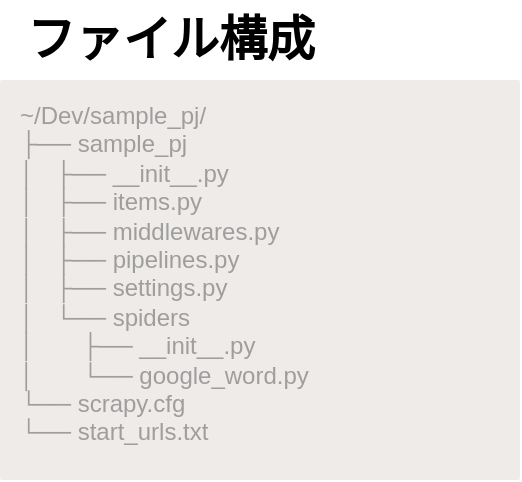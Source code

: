 <mxfile version="17.1.5" type="github" pages="2">
  <diagram id="KO6qZuCQyyyOinKKkYhL" name="全体構成">
    <mxGraphModel dx="1471" dy="1014" grid="1" gridSize="10" guides="1" tooltips="1" connect="1" arrows="1" fold="1" page="1" pageScale="1" pageWidth="1169" pageHeight="827" math="0" shadow="0">
      <root>
        <mxCell id="GIOBZwNzjuU8xG_jzN05-0" />
        <mxCell id="GIOBZwNzjuU8xG_jzN05-1" parent="GIOBZwNzjuU8xG_jzN05-0" />
        <mxCell id="dkGWWFjUjsBs_kypXryi-0" value="&lt;div&gt;~/Dev/sample_pj/&lt;br&gt;&lt;/div&gt;&lt;div&gt;├── sample_pj&lt;/div&gt;&lt;div&gt;│&amp;nbsp; &amp;nbsp;├── __init__.py&lt;/div&gt;&lt;div&gt;│&amp;nbsp; &amp;nbsp;├── items.py&lt;/div&gt;&lt;div&gt;│&amp;nbsp; &amp;nbsp;├── middlewares.py&lt;/div&gt;&lt;div&gt;│&amp;nbsp; &amp;nbsp;├── pipelines.py&lt;/div&gt;&lt;div&gt;│&amp;nbsp; &amp;nbsp;├── settings.py&lt;/div&gt;&lt;div&gt;│&amp;nbsp; &amp;nbsp;└── spiders&lt;/div&gt;&lt;div&gt;│&amp;nbsp; &amp;nbsp; &amp;nbsp; &amp;nbsp;├── __init__.py&lt;/div&gt;&lt;div&gt;│&amp;nbsp; &amp;nbsp; &amp;nbsp; &amp;nbsp;└── google_word.py&lt;/div&gt;&lt;div&gt;└── scrapy.cfg&lt;/div&gt;&lt;div&gt;└── start_urls.txt&lt;/div&gt;" style="sketch=0;points=[[0,0,0],[0.25,0,0],[0.5,0,0],[0.75,0,0],[1,0,0],[1,0.25,0],[1,0.5,0],[1,0.75,0],[1,1,0],[0.75,1,0],[0.5,1,0],[0.25,1,0],[0,1,0],[0,0.75,0],[0,0.5,0],[0,0.25,0]];rounded=1;absoluteArcSize=1;arcSize=2;html=1;strokeColor=none;gradientColor=none;shadow=0;dashed=0;fontSize=12;fontColor=#9E9E9E;align=left;verticalAlign=top;spacing=10;spacingTop=-4;fillColor=#EFEBE9;" vertex="1" parent="GIOBZwNzjuU8xG_jzN05-1">
          <mxGeometry x="80" y="80" width="260" height="200" as="geometry" />
        </mxCell>
        <mxCell id="dkGWWFjUjsBs_kypXryi-1" value="ファイル構成" style="text;strokeColor=none;fillColor=none;html=1;fontSize=24;fontStyle=1;verticalAlign=middle;align=center;" vertex="1" parent="GIOBZwNzjuU8xG_jzN05-1">
          <mxGeometry x="80" y="40" width="170" height="40" as="geometry" />
        </mxCell>
      </root>
    </mxGraphModel>
  </diagram>
  <diagram id="b0gJ3AU0Z-31uCYqc-lS" name="クラス図">
    <mxGraphModel dx="1332" dy="987" grid="1" gridSize="10" guides="1" tooltips="1" connect="1" arrows="1" fold="1" page="1" pageScale="1" pageWidth="1169" pageHeight="827" math="0" shadow="0">
      <root>
        <mxCell id="0" />
        <mxCell id="1" parent="0" />
        <mxCell id="XrwBq5b9lYBYacj84w_D-2" value="GoogleWordItem" style="swimlane;fontStyle=1;align=center;verticalAlign=top;childLayout=stackLayout;horizontal=1;startSize=26;horizontalStack=0;resizeParent=1;resizeParentMax=0;resizeLast=0;collapsible=1;marginBottom=0;" vertex="1" parent="1">
          <mxGeometry x="180" y="180" width="160" height="98" as="geometry" />
        </mxCell>
        <mxCell id="XrwBq5b9lYBYacj84w_D-3" value="+ title: string&#xa;+ job: string&#xa;+ date: string&#xa;+ text: string" style="text;strokeColor=none;fillColor=none;align=left;verticalAlign=top;spacingLeft=4;spacingRight=4;overflow=hidden;rotatable=0;points=[[0,0.5],[1,0.5]];portConstraint=eastwest;" vertex="1" parent="XrwBq5b9lYBYacj84w_D-2">
          <mxGeometry y="26" width="160" height="64" as="geometry" />
        </mxCell>
        <mxCell id="XrwBq5b9lYBYacj84w_D-4" value="" style="line;strokeWidth=1;fillColor=none;align=left;verticalAlign=middle;spacingTop=-1;spacingLeft=3;spacingRight=3;rotatable=0;labelPosition=right;points=[];portConstraint=eastwest;" vertex="1" parent="XrwBq5b9lYBYacj84w_D-2">
          <mxGeometry y="90" width="160" height="8" as="geometry" />
        </mxCell>
        <mxCell id="XrwBq5b9lYBYacj84w_D-7" value="GoogleWordPipeline" style="swimlane;fontStyle=1;align=center;verticalAlign=top;childLayout=stackLayout;horizontal=1;startSize=26;horizontalStack=0;resizeParent=1;resizeParentMax=0;resizeLast=0;collapsible=1;marginBottom=0;" vertex="1" parent="1">
          <mxGeometry x="650" y="369" width="220" height="90" as="geometry" />
        </mxCell>
        <mxCell id="XrwBq5b9lYBYacj84w_D-9" value="" style="line;strokeWidth=1;fillColor=none;align=left;verticalAlign=middle;spacingTop=-1;spacingLeft=3;spacingRight=3;rotatable=0;labelPosition=right;points=[];portConstraint=eastwest;" vertex="1" parent="XrwBq5b9lYBYacj84w_D-7">
          <mxGeometry y="26" width="220" height="8" as="geometry" />
        </mxCell>
        <mxCell id="XrwBq5b9lYBYacj84w_D-10" value="+ open_spider(self, spider): &#xa;+ process_item(self, item, spider): &#xa;+ close_spider(self, spider):" style="text;strokeColor=none;fillColor=none;align=left;verticalAlign=top;spacingLeft=4;spacingRight=4;overflow=hidden;rotatable=0;points=[[0,0.5],[1,0.5]];portConstraint=eastwest;" vertex="1" parent="XrwBq5b9lYBYacj84w_D-7">
          <mxGeometry y="34" width="220" height="56" as="geometry" />
        </mxCell>
        <mxCell id="XrwBq5b9lYBYacj84w_D-11" value="GoogleWordSpider" style="swimlane;fontStyle=1;align=center;verticalAlign=top;childLayout=stackLayout;horizontal=1;startSize=26;horizontalStack=0;resizeParent=1;resizeParentMax=0;resizeLast=0;collapsible=1;marginBottom=0;" vertex="1" parent="1">
          <mxGeometry x="440" y="270" width="160" height="100" as="geometry" />
        </mxCell>
        <mxCell id="XrwBq5b9lYBYacj84w_D-13" value="" style="line;strokeWidth=1;fillColor=none;align=left;verticalAlign=middle;spacingTop=-1;spacingLeft=3;spacingRight=3;rotatable=0;labelPosition=right;points=[];portConstraint=eastwest;" vertex="1" parent="XrwBq5b9lYBYacj84w_D-11">
          <mxGeometry y="26" width="160" height="8" as="geometry" />
        </mxCell>
        <mxCell id="XrwBq5b9lYBYacj84w_D-14" value="+ start_requests(self): &#xa;+ parse(self, response): " style="text;strokeColor=none;fillColor=none;align=left;verticalAlign=top;spacingLeft=4;spacingRight=4;overflow=hidden;rotatable=0;points=[[0,0.5],[1,0.5]];portConstraint=eastwest;" vertex="1" parent="XrwBq5b9lYBYacj84w_D-11">
          <mxGeometry y="34" width="160" height="66" as="geometry" />
        </mxCell>
        <mxCell id="ILA_pE-Qx6XzO7hr7uem-2" value="" style="endArrow=open;endSize=12;dashed=1;html=1;rounded=0;exitX=-0.012;exitY=0.258;exitDx=0;exitDy=0;exitPerimeter=0;entryX=1;entryY=0.75;entryDx=0;entryDy=0;" edge="1" parent="1" source="XrwBq5b9lYBYacj84w_D-14" target="XrwBq5b9lYBYacj84w_D-2">
          <mxGeometry width="160" relative="1" as="geometry">
            <mxPoint x="400" y="342.5" as="sourcePoint" />
            <mxPoint x="340" y="320" as="targetPoint" />
          </mxGeometry>
        </mxCell>
        <mxCell id="-bYiNlt_JymM6vMkcu9f-3" value="Spiders" style="swimlane;fontStyle=1;align=center;verticalAlign=top;childLayout=stackLayout;horizontal=1;startSize=26;horizontalStack=0;resizeParent=1;resizeParentMax=0;resizeLast=0;collapsible=1;marginBottom=0;" vertex="1" parent="1">
          <mxGeometry x="440" y="180" width="160" height="34" as="geometry" />
        </mxCell>
        <mxCell id="-bYiNlt_JymM6vMkcu9f-4" value="" style="line;strokeWidth=1;fillColor=none;align=left;verticalAlign=middle;spacingTop=-1;spacingLeft=3;spacingRight=3;rotatable=0;labelPosition=right;points=[];portConstraint=eastwest;" vertex="1" parent="-bYiNlt_JymM6vMkcu9f-3">
          <mxGeometry y="26" width="160" height="8" as="geometry" />
        </mxCell>
        <mxCell id="-bYiNlt_JymM6vMkcu9f-10" value="" style="endArrow=block;endSize=16;endFill=0;html=1;rounded=0;entryX=0.5;entryY=1;entryDx=0;entryDy=0;" edge="1" parent="1" target="-bYiNlt_JymM6vMkcu9f-3">
          <mxGeometry width="160" relative="1" as="geometry">
            <mxPoint x="520" y="270" as="sourcePoint" />
            <mxPoint x="660" y="430" as="targetPoint" />
          </mxGeometry>
        </mxCell>
        <mxCell id="-bYiNlt_JymM6vMkcu9f-11" value="Scrapy" style="swimlane;fontStyle=1;align=center;verticalAlign=top;childLayout=stackLayout;horizontal=1;startSize=26;horizontalStack=0;resizeParent=1;resizeParentMax=0;resizeLast=0;collapsible=1;marginBottom=0;" vertex="1" parent="1">
          <mxGeometry x="440" y="60" width="160" height="34" as="geometry" />
        </mxCell>
        <mxCell id="-bYiNlt_JymM6vMkcu9f-12" value="" style="line;strokeWidth=1;fillColor=none;align=left;verticalAlign=middle;spacingTop=-1;spacingLeft=3;spacingRight=3;rotatable=0;labelPosition=right;points=[];portConstraint=eastwest;" vertex="1" parent="-bYiNlt_JymM6vMkcu9f-11">
          <mxGeometry y="26" width="160" height="8" as="geometry" />
        </mxCell>
        <mxCell id="-bYiNlt_JymM6vMkcu9f-13" value="" style="endArrow=block;endSize=16;endFill=0;html=1;rounded=0;entryX=0.5;entryY=1;entryDx=0;entryDy=0;" edge="1" parent="1" target="-bYiNlt_JymM6vMkcu9f-11">
          <mxGeometry width="160" relative="1" as="geometry">
            <mxPoint x="520" y="180" as="sourcePoint" />
            <mxPoint x="660" y="340" as="targetPoint" />
          </mxGeometry>
        </mxCell>
        <mxCell id="-bYiNlt_JymM6vMkcu9f-14" value="ItemAdapter" style="swimlane;fontStyle=1;align=center;verticalAlign=top;childLayout=stackLayout;horizontal=1;startSize=26;horizontalStack=0;resizeParent=1;resizeParentMax=0;resizeLast=0;collapsible=1;marginBottom=0;" vertex="1" parent="1">
          <mxGeometry x="680" y="270" width="160" height="34" as="geometry" />
        </mxCell>
        <mxCell id="-bYiNlt_JymM6vMkcu9f-16" value="" style="line;strokeWidth=1;fillColor=none;align=left;verticalAlign=middle;spacingTop=-1;spacingLeft=3;spacingRight=3;rotatable=0;labelPosition=right;points=[];portConstraint=eastwest;" vertex="1" parent="-bYiNlt_JymM6vMkcu9f-14">
          <mxGeometry y="26" width="160" height="8" as="geometry" />
        </mxCell>
        <mxCell id="-bYiNlt_JymM6vMkcu9f-18" value="Item" style="swimlane;fontStyle=1;align=center;verticalAlign=top;childLayout=stackLayout;horizontal=1;startSize=26;horizontalStack=0;resizeParent=1;resizeParentMax=0;resizeLast=0;collapsible=1;marginBottom=0;" vertex="1" parent="1">
          <mxGeometry x="680" y="180" width="160" height="34" as="geometry" />
        </mxCell>
        <mxCell id="-bYiNlt_JymM6vMkcu9f-19" value="" style="line;strokeWidth=1;fillColor=none;align=left;verticalAlign=middle;spacingTop=-1;spacingLeft=3;spacingRight=3;rotatable=0;labelPosition=right;points=[];portConstraint=eastwest;" vertex="1" parent="-bYiNlt_JymM6vMkcu9f-18">
          <mxGeometry y="26" width="160" height="8" as="geometry" />
        </mxCell>
        <mxCell id="-bYiNlt_JymM6vMkcu9f-20" value="" style="endArrow=block;endSize=16;endFill=0;html=1;rounded=0;exitX=0.5;exitY=0;exitDx=0;exitDy=0;entryX=0.25;entryY=1;entryDx=0;entryDy=0;" edge="1" parent="1" source="XrwBq5b9lYBYacj84w_D-2" target="-bYiNlt_JymM6vMkcu9f-11">
          <mxGeometry width="160" relative="1" as="geometry">
            <mxPoint x="530" y="190" as="sourcePoint" />
            <mxPoint x="520" y="90" as="targetPoint" />
          </mxGeometry>
        </mxCell>
        <mxCell id="-bYiNlt_JymM6vMkcu9f-21" value="" style="endArrow=block;endSize=16;endFill=0;html=1;rounded=0;entryX=0.75;entryY=1;entryDx=0;entryDy=0;exitX=0.5;exitY=0;exitDx=0;exitDy=0;" edge="1" parent="1" source="-bYiNlt_JymM6vMkcu9f-18" target="-bYiNlt_JymM6vMkcu9f-11">
          <mxGeometry width="160" relative="1" as="geometry">
            <mxPoint x="530" y="190" as="sourcePoint" />
            <mxPoint x="530" y="104" as="targetPoint" />
          </mxGeometry>
        </mxCell>
        <mxCell id="-bYiNlt_JymM6vMkcu9f-22" value="" style="endArrow=block;endSize=16;endFill=0;html=1;rounded=0;entryX=0.5;entryY=1;entryDx=0;entryDy=0;exitX=0.5;exitY=0;exitDx=0;exitDy=0;" edge="1" parent="1" source="-bYiNlt_JymM6vMkcu9f-14" target="-bYiNlt_JymM6vMkcu9f-18">
          <mxGeometry width="160" relative="1" as="geometry">
            <mxPoint x="770" y="316" as="sourcePoint" />
            <mxPoint x="770" y="230" as="targetPoint" />
          </mxGeometry>
        </mxCell>
        <mxCell id="-bYiNlt_JymM6vMkcu9f-23" value="" style="endArrow=block;endSize=16;endFill=0;html=1;rounded=0;exitX=0.5;exitY=0;exitDx=0;exitDy=0;entryX=0.5;entryY=1;entryDx=0;entryDy=0;" edge="1" parent="1" source="XrwBq5b9lYBYacj84w_D-7" target="-bYiNlt_JymM6vMkcu9f-14">
          <mxGeometry width="160" relative="1" as="geometry">
            <mxPoint x="770" y="280" as="sourcePoint" />
            <mxPoint x="760" y="356" as="targetPoint" />
          </mxGeometry>
        </mxCell>
        <mxCell id="pTjdc3-FC8nirOyjhbs5-1" value="BeautifulSoup" style="html=1;" vertex="1" parent="1">
          <mxGeometry x="420" y="520" width="110" height="50" as="geometry" />
        </mxCell>
        <mxCell id="pTjdc3-FC8nirOyjhbs5-2" value="Selenium" style="html=1;" vertex="1" parent="1">
          <mxGeometry x="300" y="520" width="110" height="50" as="geometry" />
        </mxCell>
        <mxCell id="pTjdc3-FC8nirOyjhbs5-3" value="html" style="html=1;" vertex="1" parent="1">
          <mxGeometry x="180" y="520" width="110" height="50" as="geometry" />
        </mxCell>
        <mxCell id="pTjdc3-FC8nirOyjhbs5-4" value="" style="endArrow=open;endSize=12;dashed=1;html=1;rounded=0;exitX=0;exitY=0.697;exitDx=0;exitDy=0;exitPerimeter=0;entryX=0.5;entryY=0;entryDx=0;entryDy=0;" edge="1" parent="1" source="XrwBq5b9lYBYacj84w_D-14" target="pTjdc3-FC8nirOyjhbs5-3">
          <mxGeometry width="160" relative="1" as="geometry">
            <mxPoint x="448.08" y="331.028" as="sourcePoint" />
            <mxPoint x="350" y="263.5" as="targetPoint" />
          </mxGeometry>
        </mxCell>
        <mxCell id="pTjdc3-FC8nirOyjhbs5-5" value="" style="endArrow=open;endSize=12;dashed=1;html=1;rounded=0;exitX=0.081;exitY=1.015;exitDx=0;exitDy=0;exitPerimeter=0;entryX=0.5;entryY=0;entryDx=0;entryDy=0;" edge="1" parent="1" source="XrwBq5b9lYBYacj84w_D-14" target="pTjdc3-FC8nirOyjhbs5-2">
          <mxGeometry width="160" relative="1" as="geometry">
            <mxPoint x="450" y="360.002" as="sourcePoint" />
            <mxPoint x="275" y="450" as="targetPoint" />
          </mxGeometry>
        </mxCell>
        <mxCell id="pTjdc3-FC8nirOyjhbs5-6" value="" style="endArrow=open;endSize=12;dashed=1;html=1;rounded=0;exitX=0.419;exitY=1.03;exitDx=0;exitDy=0;exitPerimeter=0;entryX=0.5;entryY=0;entryDx=0;entryDy=0;" edge="1" parent="1" source="XrwBq5b9lYBYacj84w_D-14" target="pTjdc3-FC8nirOyjhbs5-1">
          <mxGeometry width="160" relative="1" as="geometry">
            <mxPoint x="462.96" y="380.99" as="sourcePoint" />
            <mxPoint x="395" y="450" as="targetPoint" />
          </mxGeometry>
        </mxCell>
      </root>
    </mxGraphModel>
  </diagram>
</mxfile>
